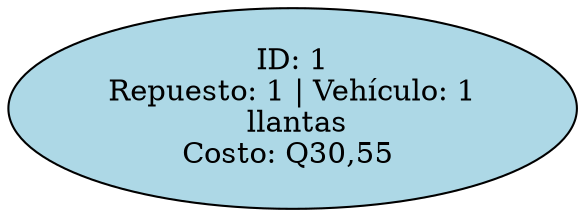 digraph Servicios {
node [shape=ellipse, style=filled, fillcolor=lightblue];
S1 [label="ID: 1\nRepuesto: 1 | Vehículo: 1\n llantas\nCosto: Q30,55 "]
}

